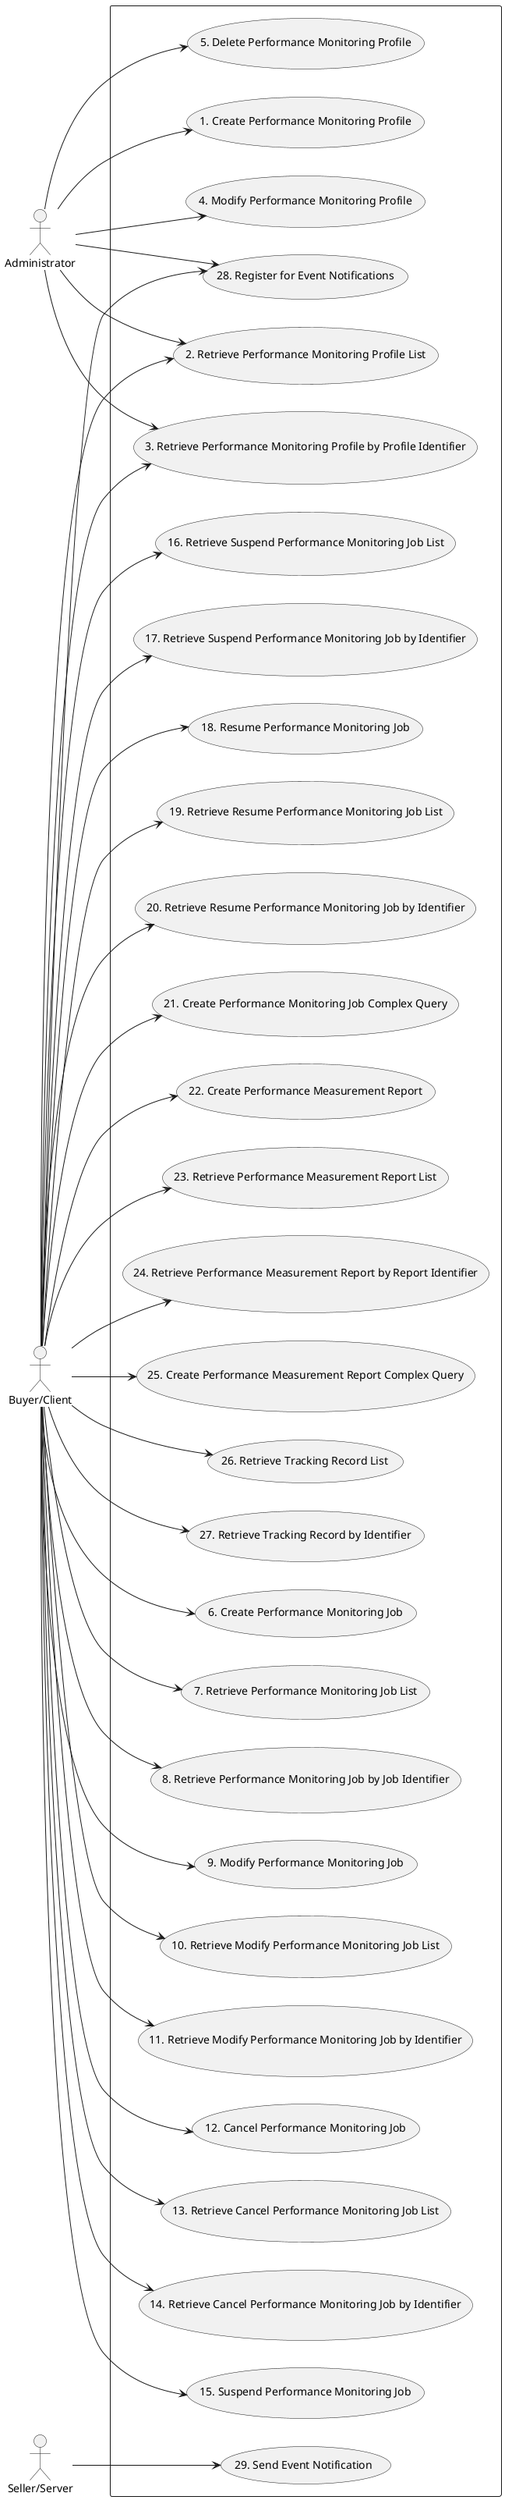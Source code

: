 @startuml pmUsecases

left to right direction

actor "Administrator" as A
actor "Buyer/Client" as B
actor "Seller/Server" as S

rectangle {
Usecase UC1 as "1. Create Performance Monitoring Profile"
Usecase UC2 as "2. Retrieve Performance Monitoring Profile List"
Usecase UC3 as "3. Retrieve Performance Monitoring Profile by Profile Identifier"
Usecase UC4 as "4. Modify Performance Monitoring Profile"
Usecase UC5 as "5. Delete Performance Monitoring Profile"
Usecase UC6 as "6. Create Performance Monitoring Job"
Usecase UC7 as "7. Retrieve Performance Monitoring Job List"
Usecase UC8 as "8. Retrieve Performance Monitoring Job by Job Identifier"
Usecase UC9 as "9. Modify Performance Monitoring Job"
Usecase UC10 as "10. Retrieve Modify Performance Monitoring Job List"
Usecase UC11 as "11. Retrieve Modify Performance Monitoring Job by Identifier"
Usecase UC12 as "12. Cancel Performance Monitoring Job"
Usecase UC13 as "13. Retrieve Cancel Performance Monitoring Job List"
Usecase UC14 as "14. Retrieve Cancel Performance Monitoring Job by Identifier"
Usecase UC15 as "15. Suspend Performance Monitoring Job"
Usecase UC16 as "16. Retrieve Suspend Performance Monitoring Job List"
Usecase UC17 as "17. Retrieve Suspend Performance Monitoring Job by Identifier"
Usecase UC18 as "18. Resume Performance Monitoring Job"
Usecase UC19 as "19. Retrieve Resume Performance Monitoring Job List"
Usecase UC20 as "20. Retrieve Resume Performance Monitoring Job by Identifier"
Usecase UC21 as "21. Create Performance Monitoring Job Complex Query"
Usecase UC22 as "22. Create Performance Measurement Report"
Usecase UC23 as "23. Retrieve Performance Measurement Report List"
Usecase UC24 as "24. Retrieve Performance Measurement Report by Report Identifier"
Usecase UC25 as "25. Create Performance Measurement Report Complex Query"
Usecase UC26 as "26. Retrieve Tracking Record List"
Usecase UC27 as "27. Retrieve Tracking Record by Identifier"
Usecase UC28 as "28. Register for Event Notifications"
Usecase UC29 as "29. Send Event Notification"
}

A --> UC1
A --> UC2
B --> UC2
A --> UC3
B --> UC3
A --> UC4
A --> UC5
B --> UC6
B --> UC7
B --> UC8
B --> UC9
B --> UC10
B --> UC11
B --> UC12
B --> UC13
B --> UC14
B --> UC15
B --> UC16
B --> UC17
B --> UC18
B --> UC19
B --> UC20
B --> UC21
B --> UC22
B --> UC23
B --> UC24
B --> UC25
B --> UC26
B --> UC27
A --> UC28
B --> UC28
S --> UC29

@enduml